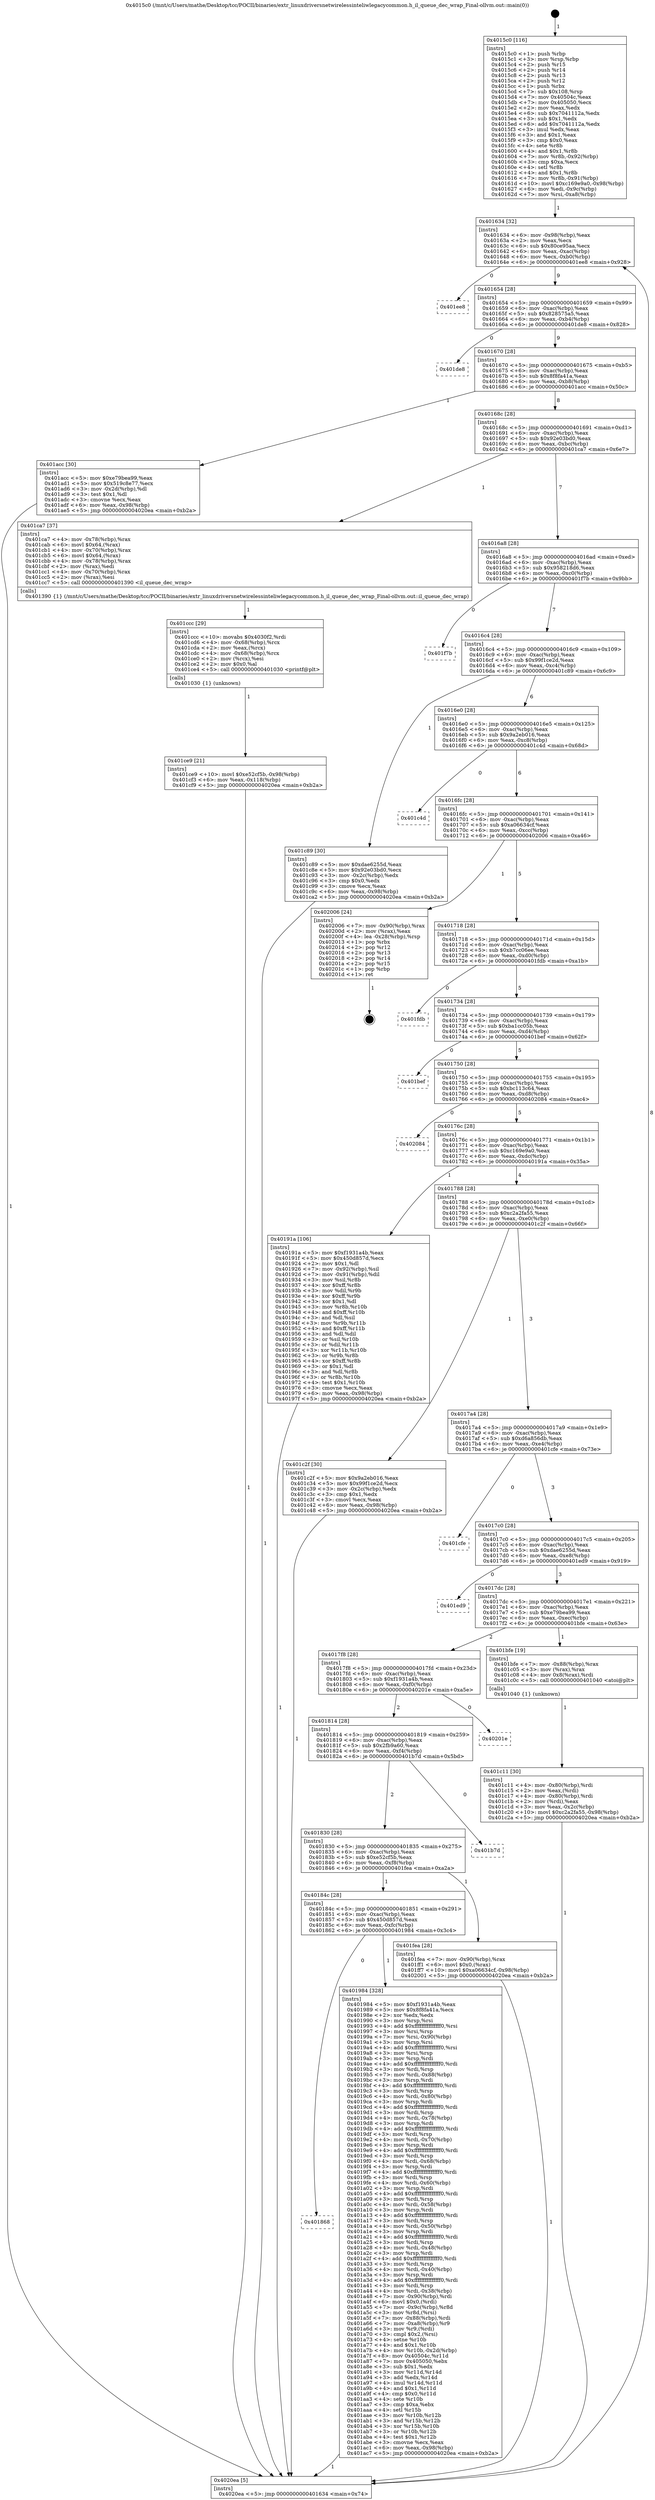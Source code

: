 digraph "0x4015c0" {
  label = "0x4015c0 (/mnt/c/Users/mathe/Desktop/tcc/POCII/binaries/extr_linuxdriversnetwirelessinteliwlegacycommon.h_il_queue_dec_wrap_Final-ollvm.out::main(0))"
  labelloc = "t"
  node[shape=record]

  Entry [label="",width=0.3,height=0.3,shape=circle,fillcolor=black,style=filled]
  "0x401634" [label="{
     0x401634 [32]\l
     | [instrs]\l
     &nbsp;&nbsp;0x401634 \<+6\>: mov -0x98(%rbp),%eax\l
     &nbsp;&nbsp;0x40163a \<+2\>: mov %eax,%ecx\l
     &nbsp;&nbsp;0x40163c \<+6\>: sub $0x80ce95aa,%ecx\l
     &nbsp;&nbsp;0x401642 \<+6\>: mov %eax,-0xac(%rbp)\l
     &nbsp;&nbsp;0x401648 \<+6\>: mov %ecx,-0xb0(%rbp)\l
     &nbsp;&nbsp;0x40164e \<+6\>: je 0000000000401ee8 \<main+0x928\>\l
  }"]
  "0x401ee8" [label="{
     0x401ee8\l
  }", style=dashed]
  "0x401654" [label="{
     0x401654 [28]\l
     | [instrs]\l
     &nbsp;&nbsp;0x401654 \<+5\>: jmp 0000000000401659 \<main+0x99\>\l
     &nbsp;&nbsp;0x401659 \<+6\>: mov -0xac(%rbp),%eax\l
     &nbsp;&nbsp;0x40165f \<+5\>: sub $0x828575a5,%eax\l
     &nbsp;&nbsp;0x401664 \<+6\>: mov %eax,-0xb4(%rbp)\l
     &nbsp;&nbsp;0x40166a \<+6\>: je 0000000000401de8 \<main+0x828\>\l
  }"]
  Exit [label="",width=0.3,height=0.3,shape=circle,fillcolor=black,style=filled,peripheries=2]
  "0x401de8" [label="{
     0x401de8\l
  }", style=dashed]
  "0x401670" [label="{
     0x401670 [28]\l
     | [instrs]\l
     &nbsp;&nbsp;0x401670 \<+5\>: jmp 0000000000401675 \<main+0xb5\>\l
     &nbsp;&nbsp;0x401675 \<+6\>: mov -0xac(%rbp),%eax\l
     &nbsp;&nbsp;0x40167b \<+5\>: sub $0x8f8fa41a,%eax\l
     &nbsp;&nbsp;0x401680 \<+6\>: mov %eax,-0xb8(%rbp)\l
     &nbsp;&nbsp;0x401686 \<+6\>: je 0000000000401acc \<main+0x50c\>\l
  }"]
  "0x401ce9" [label="{
     0x401ce9 [21]\l
     | [instrs]\l
     &nbsp;&nbsp;0x401ce9 \<+10\>: movl $0xe52cf5b,-0x98(%rbp)\l
     &nbsp;&nbsp;0x401cf3 \<+6\>: mov %eax,-0x118(%rbp)\l
     &nbsp;&nbsp;0x401cf9 \<+5\>: jmp 00000000004020ea \<main+0xb2a\>\l
  }"]
  "0x401acc" [label="{
     0x401acc [30]\l
     | [instrs]\l
     &nbsp;&nbsp;0x401acc \<+5\>: mov $0xe79bea99,%eax\l
     &nbsp;&nbsp;0x401ad1 \<+5\>: mov $0x519c8e77,%ecx\l
     &nbsp;&nbsp;0x401ad6 \<+3\>: mov -0x2d(%rbp),%dl\l
     &nbsp;&nbsp;0x401ad9 \<+3\>: test $0x1,%dl\l
     &nbsp;&nbsp;0x401adc \<+3\>: cmovne %ecx,%eax\l
     &nbsp;&nbsp;0x401adf \<+6\>: mov %eax,-0x98(%rbp)\l
     &nbsp;&nbsp;0x401ae5 \<+5\>: jmp 00000000004020ea \<main+0xb2a\>\l
  }"]
  "0x40168c" [label="{
     0x40168c [28]\l
     | [instrs]\l
     &nbsp;&nbsp;0x40168c \<+5\>: jmp 0000000000401691 \<main+0xd1\>\l
     &nbsp;&nbsp;0x401691 \<+6\>: mov -0xac(%rbp),%eax\l
     &nbsp;&nbsp;0x401697 \<+5\>: sub $0x92e03bd0,%eax\l
     &nbsp;&nbsp;0x40169c \<+6\>: mov %eax,-0xbc(%rbp)\l
     &nbsp;&nbsp;0x4016a2 \<+6\>: je 0000000000401ca7 \<main+0x6e7\>\l
  }"]
  "0x401ccc" [label="{
     0x401ccc [29]\l
     | [instrs]\l
     &nbsp;&nbsp;0x401ccc \<+10\>: movabs $0x4030f2,%rdi\l
     &nbsp;&nbsp;0x401cd6 \<+4\>: mov -0x68(%rbp),%rcx\l
     &nbsp;&nbsp;0x401cda \<+2\>: mov %eax,(%rcx)\l
     &nbsp;&nbsp;0x401cdc \<+4\>: mov -0x68(%rbp),%rcx\l
     &nbsp;&nbsp;0x401ce0 \<+2\>: mov (%rcx),%esi\l
     &nbsp;&nbsp;0x401ce2 \<+2\>: mov $0x0,%al\l
     &nbsp;&nbsp;0x401ce4 \<+5\>: call 0000000000401030 \<printf@plt\>\l
     | [calls]\l
     &nbsp;&nbsp;0x401030 \{1\} (unknown)\l
  }"]
  "0x401ca7" [label="{
     0x401ca7 [37]\l
     | [instrs]\l
     &nbsp;&nbsp;0x401ca7 \<+4\>: mov -0x78(%rbp),%rax\l
     &nbsp;&nbsp;0x401cab \<+6\>: movl $0x64,(%rax)\l
     &nbsp;&nbsp;0x401cb1 \<+4\>: mov -0x70(%rbp),%rax\l
     &nbsp;&nbsp;0x401cb5 \<+6\>: movl $0x64,(%rax)\l
     &nbsp;&nbsp;0x401cbb \<+4\>: mov -0x78(%rbp),%rax\l
     &nbsp;&nbsp;0x401cbf \<+2\>: mov (%rax),%edi\l
     &nbsp;&nbsp;0x401cc1 \<+4\>: mov -0x70(%rbp),%rax\l
     &nbsp;&nbsp;0x401cc5 \<+2\>: mov (%rax),%esi\l
     &nbsp;&nbsp;0x401cc7 \<+5\>: call 0000000000401390 \<il_queue_dec_wrap\>\l
     | [calls]\l
     &nbsp;&nbsp;0x401390 \{1\} (/mnt/c/Users/mathe/Desktop/tcc/POCII/binaries/extr_linuxdriversnetwirelessinteliwlegacycommon.h_il_queue_dec_wrap_Final-ollvm.out::il_queue_dec_wrap)\l
  }"]
  "0x4016a8" [label="{
     0x4016a8 [28]\l
     | [instrs]\l
     &nbsp;&nbsp;0x4016a8 \<+5\>: jmp 00000000004016ad \<main+0xed\>\l
     &nbsp;&nbsp;0x4016ad \<+6\>: mov -0xac(%rbp),%eax\l
     &nbsp;&nbsp;0x4016b3 \<+5\>: sub $0x958218d6,%eax\l
     &nbsp;&nbsp;0x4016b8 \<+6\>: mov %eax,-0xc0(%rbp)\l
     &nbsp;&nbsp;0x4016be \<+6\>: je 0000000000401f7b \<main+0x9bb\>\l
  }"]
  "0x401c11" [label="{
     0x401c11 [30]\l
     | [instrs]\l
     &nbsp;&nbsp;0x401c11 \<+4\>: mov -0x80(%rbp),%rdi\l
     &nbsp;&nbsp;0x401c15 \<+2\>: mov %eax,(%rdi)\l
     &nbsp;&nbsp;0x401c17 \<+4\>: mov -0x80(%rbp),%rdi\l
     &nbsp;&nbsp;0x401c1b \<+2\>: mov (%rdi),%eax\l
     &nbsp;&nbsp;0x401c1d \<+3\>: mov %eax,-0x2c(%rbp)\l
     &nbsp;&nbsp;0x401c20 \<+10\>: movl $0xc2a2fa55,-0x98(%rbp)\l
     &nbsp;&nbsp;0x401c2a \<+5\>: jmp 00000000004020ea \<main+0xb2a\>\l
  }"]
  "0x401f7b" [label="{
     0x401f7b\l
  }", style=dashed]
  "0x4016c4" [label="{
     0x4016c4 [28]\l
     | [instrs]\l
     &nbsp;&nbsp;0x4016c4 \<+5\>: jmp 00000000004016c9 \<main+0x109\>\l
     &nbsp;&nbsp;0x4016c9 \<+6\>: mov -0xac(%rbp),%eax\l
     &nbsp;&nbsp;0x4016cf \<+5\>: sub $0x99f1ce2d,%eax\l
     &nbsp;&nbsp;0x4016d4 \<+6\>: mov %eax,-0xc4(%rbp)\l
     &nbsp;&nbsp;0x4016da \<+6\>: je 0000000000401c89 \<main+0x6c9\>\l
  }"]
  "0x401868" [label="{
     0x401868\l
  }", style=dashed]
  "0x401c89" [label="{
     0x401c89 [30]\l
     | [instrs]\l
     &nbsp;&nbsp;0x401c89 \<+5\>: mov $0xdae6255d,%eax\l
     &nbsp;&nbsp;0x401c8e \<+5\>: mov $0x92e03bd0,%ecx\l
     &nbsp;&nbsp;0x401c93 \<+3\>: mov -0x2c(%rbp),%edx\l
     &nbsp;&nbsp;0x401c96 \<+3\>: cmp $0x0,%edx\l
     &nbsp;&nbsp;0x401c99 \<+3\>: cmove %ecx,%eax\l
     &nbsp;&nbsp;0x401c9c \<+6\>: mov %eax,-0x98(%rbp)\l
     &nbsp;&nbsp;0x401ca2 \<+5\>: jmp 00000000004020ea \<main+0xb2a\>\l
  }"]
  "0x4016e0" [label="{
     0x4016e0 [28]\l
     | [instrs]\l
     &nbsp;&nbsp;0x4016e0 \<+5\>: jmp 00000000004016e5 \<main+0x125\>\l
     &nbsp;&nbsp;0x4016e5 \<+6\>: mov -0xac(%rbp),%eax\l
     &nbsp;&nbsp;0x4016eb \<+5\>: sub $0x9a2eb016,%eax\l
     &nbsp;&nbsp;0x4016f0 \<+6\>: mov %eax,-0xc8(%rbp)\l
     &nbsp;&nbsp;0x4016f6 \<+6\>: je 0000000000401c4d \<main+0x68d\>\l
  }"]
  "0x401984" [label="{
     0x401984 [328]\l
     | [instrs]\l
     &nbsp;&nbsp;0x401984 \<+5\>: mov $0xf1931a4b,%eax\l
     &nbsp;&nbsp;0x401989 \<+5\>: mov $0x8f8fa41a,%ecx\l
     &nbsp;&nbsp;0x40198e \<+2\>: xor %edx,%edx\l
     &nbsp;&nbsp;0x401990 \<+3\>: mov %rsp,%rsi\l
     &nbsp;&nbsp;0x401993 \<+4\>: add $0xfffffffffffffff0,%rsi\l
     &nbsp;&nbsp;0x401997 \<+3\>: mov %rsi,%rsp\l
     &nbsp;&nbsp;0x40199a \<+7\>: mov %rsi,-0x90(%rbp)\l
     &nbsp;&nbsp;0x4019a1 \<+3\>: mov %rsp,%rsi\l
     &nbsp;&nbsp;0x4019a4 \<+4\>: add $0xfffffffffffffff0,%rsi\l
     &nbsp;&nbsp;0x4019a8 \<+3\>: mov %rsi,%rsp\l
     &nbsp;&nbsp;0x4019ab \<+3\>: mov %rsp,%rdi\l
     &nbsp;&nbsp;0x4019ae \<+4\>: add $0xfffffffffffffff0,%rdi\l
     &nbsp;&nbsp;0x4019b2 \<+3\>: mov %rdi,%rsp\l
     &nbsp;&nbsp;0x4019b5 \<+7\>: mov %rdi,-0x88(%rbp)\l
     &nbsp;&nbsp;0x4019bc \<+3\>: mov %rsp,%rdi\l
     &nbsp;&nbsp;0x4019bf \<+4\>: add $0xfffffffffffffff0,%rdi\l
     &nbsp;&nbsp;0x4019c3 \<+3\>: mov %rdi,%rsp\l
     &nbsp;&nbsp;0x4019c6 \<+4\>: mov %rdi,-0x80(%rbp)\l
     &nbsp;&nbsp;0x4019ca \<+3\>: mov %rsp,%rdi\l
     &nbsp;&nbsp;0x4019cd \<+4\>: add $0xfffffffffffffff0,%rdi\l
     &nbsp;&nbsp;0x4019d1 \<+3\>: mov %rdi,%rsp\l
     &nbsp;&nbsp;0x4019d4 \<+4\>: mov %rdi,-0x78(%rbp)\l
     &nbsp;&nbsp;0x4019d8 \<+3\>: mov %rsp,%rdi\l
     &nbsp;&nbsp;0x4019db \<+4\>: add $0xfffffffffffffff0,%rdi\l
     &nbsp;&nbsp;0x4019df \<+3\>: mov %rdi,%rsp\l
     &nbsp;&nbsp;0x4019e2 \<+4\>: mov %rdi,-0x70(%rbp)\l
     &nbsp;&nbsp;0x4019e6 \<+3\>: mov %rsp,%rdi\l
     &nbsp;&nbsp;0x4019e9 \<+4\>: add $0xfffffffffffffff0,%rdi\l
     &nbsp;&nbsp;0x4019ed \<+3\>: mov %rdi,%rsp\l
     &nbsp;&nbsp;0x4019f0 \<+4\>: mov %rdi,-0x68(%rbp)\l
     &nbsp;&nbsp;0x4019f4 \<+3\>: mov %rsp,%rdi\l
     &nbsp;&nbsp;0x4019f7 \<+4\>: add $0xfffffffffffffff0,%rdi\l
     &nbsp;&nbsp;0x4019fb \<+3\>: mov %rdi,%rsp\l
     &nbsp;&nbsp;0x4019fe \<+4\>: mov %rdi,-0x60(%rbp)\l
     &nbsp;&nbsp;0x401a02 \<+3\>: mov %rsp,%rdi\l
     &nbsp;&nbsp;0x401a05 \<+4\>: add $0xfffffffffffffff0,%rdi\l
     &nbsp;&nbsp;0x401a09 \<+3\>: mov %rdi,%rsp\l
     &nbsp;&nbsp;0x401a0c \<+4\>: mov %rdi,-0x58(%rbp)\l
     &nbsp;&nbsp;0x401a10 \<+3\>: mov %rsp,%rdi\l
     &nbsp;&nbsp;0x401a13 \<+4\>: add $0xfffffffffffffff0,%rdi\l
     &nbsp;&nbsp;0x401a17 \<+3\>: mov %rdi,%rsp\l
     &nbsp;&nbsp;0x401a1a \<+4\>: mov %rdi,-0x50(%rbp)\l
     &nbsp;&nbsp;0x401a1e \<+3\>: mov %rsp,%rdi\l
     &nbsp;&nbsp;0x401a21 \<+4\>: add $0xfffffffffffffff0,%rdi\l
     &nbsp;&nbsp;0x401a25 \<+3\>: mov %rdi,%rsp\l
     &nbsp;&nbsp;0x401a28 \<+4\>: mov %rdi,-0x48(%rbp)\l
     &nbsp;&nbsp;0x401a2c \<+3\>: mov %rsp,%rdi\l
     &nbsp;&nbsp;0x401a2f \<+4\>: add $0xfffffffffffffff0,%rdi\l
     &nbsp;&nbsp;0x401a33 \<+3\>: mov %rdi,%rsp\l
     &nbsp;&nbsp;0x401a36 \<+4\>: mov %rdi,-0x40(%rbp)\l
     &nbsp;&nbsp;0x401a3a \<+3\>: mov %rsp,%rdi\l
     &nbsp;&nbsp;0x401a3d \<+4\>: add $0xfffffffffffffff0,%rdi\l
     &nbsp;&nbsp;0x401a41 \<+3\>: mov %rdi,%rsp\l
     &nbsp;&nbsp;0x401a44 \<+4\>: mov %rdi,-0x38(%rbp)\l
     &nbsp;&nbsp;0x401a48 \<+7\>: mov -0x90(%rbp),%rdi\l
     &nbsp;&nbsp;0x401a4f \<+6\>: movl $0x0,(%rdi)\l
     &nbsp;&nbsp;0x401a55 \<+7\>: mov -0x9c(%rbp),%r8d\l
     &nbsp;&nbsp;0x401a5c \<+3\>: mov %r8d,(%rsi)\l
     &nbsp;&nbsp;0x401a5f \<+7\>: mov -0x88(%rbp),%rdi\l
     &nbsp;&nbsp;0x401a66 \<+7\>: mov -0xa8(%rbp),%r9\l
     &nbsp;&nbsp;0x401a6d \<+3\>: mov %r9,(%rdi)\l
     &nbsp;&nbsp;0x401a70 \<+3\>: cmpl $0x2,(%rsi)\l
     &nbsp;&nbsp;0x401a73 \<+4\>: setne %r10b\l
     &nbsp;&nbsp;0x401a77 \<+4\>: and $0x1,%r10b\l
     &nbsp;&nbsp;0x401a7b \<+4\>: mov %r10b,-0x2d(%rbp)\l
     &nbsp;&nbsp;0x401a7f \<+8\>: mov 0x40504c,%r11d\l
     &nbsp;&nbsp;0x401a87 \<+7\>: mov 0x405050,%ebx\l
     &nbsp;&nbsp;0x401a8e \<+3\>: sub $0x1,%edx\l
     &nbsp;&nbsp;0x401a91 \<+3\>: mov %r11d,%r14d\l
     &nbsp;&nbsp;0x401a94 \<+3\>: add %edx,%r14d\l
     &nbsp;&nbsp;0x401a97 \<+4\>: imul %r14d,%r11d\l
     &nbsp;&nbsp;0x401a9b \<+4\>: and $0x1,%r11d\l
     &nbsp;&nbsp;0x401a9f \<+4\>: cmp $0x0,%r11d\l
     &nbsp;&nbsp;0x401aa3 \<+4\>: sete %r10b\l
     &nbsp;&nbsp;0x401aa7 \<+3\>: cmp $0xa,%ebx\l
     &nbsp;&nbsp;0x401aaa \<+4\>: setl %r15b\l
     &nbsp;&nbsp;0x401aae \<+3\>: mov %r10b,%r12b\l
     &nbsp;&nbsp;0x401ab1 \<+3\>: and %r15b,%r12b\l
     &nbsp;&nbsp;0x401ab4 \<+3\>: xor %r15b,%r10b\l
     &nbsp;&nbsp;0x401ab7 \<+3\>: or %r10b,%r12b\l
     &nbsp;&nbsp;0x401aba \<+4\>: test $0x1,%r12b\l
     &nbsp;&nbsp;0x401abe \<+3\>: cmovne %ecx,%eax\l
     &nbsp;&nbsp;0x401ac1 \<+6\>: mov %eax,-0x98(%rbp)\l
     &nbsp;&nbsp;0x401ac7 \<+5\>: jmp 00000000004020ea \<main+0xb2a\>\l
  }"]
  "0x401c4d" [label="{
     0x401c4d\l
  }", style=dashed]
  "0x4016fc" [label="{
     0x4016fc [28]\l
     | [instrs]\l
     &nbsp;&nbsp;0x4016fc \<+5\>: jmp 0000000000401701 \<main+0x141\>\l
     &nbsp;&nbsp;0x401701 \<+6\>: mov -0xac(%rbp),%eax\l
     &nbsp;&nbsp;0x401707 \<+5\>: sub $0xa06634cf,%eax\l
     &nbsp;&nbsp;0x40170c \<+6\>: mov %eax,-0xcc(%rbp)\l
     &nbsp;&nbsp;0x401712 \<+6\>: je 0000000000402006 \<main+0xa46\>\l
  }"]
  "0x40184c" [label="{
     0x40184c [28]\l
     | [instrs]\l
     &nbsp;&nbsp;0x40184c \<+5\>: jmp 0000000000401851 \<main+0x291\>\l
     &nbsp;&nbsp;0x401851 \<+6\>: mov -0xac(%rbp),%eax\l
     &nbsp;&nbsp;0x401857 \<+5\>: sub $0x450d857d,%eax\l
     &nbsp;&nbsp;0x40185c \<+6\>: mov %eax,-0xfc(%rbp)\l
     &nbsp;&nbsp;0x401862 \<+6\>: je 0000000000401984 \<main+0x3c4\>\l
  }"]
  "0x402006" [label="{
     0x402006 [24]\l
     | [instrs]\l
     &nbsp;&nbsp;0x402006 \<+7\>: mov -0x90(%rbp),%rax\l
     &nbsp;&nbsp;0x40200d \<+2\>: mov (%rax),%eax\l
     &nbsp;&nbsp;0x40200f \<+4\>: lea -0x28(%rbp),%rsp\l
     &nbsp;&nbsp;0x402013 \<+1\>: pop %rbx\l
     &nbsp;&nbsp;0x402014 \<+2\>: pop %r12\l
     &nbsp;&nbsp;0x402016 \<+2\>: pop %r13\l
     &nbsp;&nbsp;0x402018 \<+2\>: pop %r14\l
     &nbsp;&nbsp;0x40201a \<+2\>: pop %r15\l
     &nbsp;&nbsp;0x40201c \<+1\>: pop %rbp\l
     &nbsp;&nbsp;0x40201d \<+1\>: ret\l
  }"]
  "0x401718" [label="{
     0x401718 [28]\l
     | [instrs]\l
     &nbsp;&nbsp;0x401718 \<+5\>: jmp 000000000040171d \<main+0x15d\>\l
     &nbsp;&nbsp;0x40171d \<+6\>: mov -0xac(%rbp),%eax\l
     &nbsp;&nbsp;0x401723 \<+5\>: sub $0xb7cc06ee,%eax\l
     &nbsp;&nbsp;0x401728 \<+6\>: mov %eax,-0xd0(%rbp)\l
     &nbsp;&nbsp;0x40172e \<+6\>: je 0000000000401fdb \<main+0xa1b\>\l
  }"]
  "0x401fea" [label="{
     0x401fea [28]\l
     | [instrs]\l
     &nbsp;&nbsp;0x401fea \<+7\>: mov -0x90(%rbp),%rax\l
     &nbsp;&nbsp;0x401ff1 \<+6\>: movl $0x0,(%rax)\l
     &nbsp;&nbsp;0x401ff7 \<+10\>: movl $0xa06634cf,-0x98(%rbp)\l
     &nbsp;&nbsp;0x402001 \<+5\>: jmp 00000000004020ea \<main+0xb2a\>\l
  }"]
  "0x401fdb" [label="{
     0x401fdb\l
  }", style=dashed]
  "0x401734" [label="{
     0x401734 [28]\l
     | [instrs]\l
     &nbsp;&nbsp;0x401734 \<+5\>: jmp 0000000000401739 \<main+0x179\>\l
     &nbsp;&nbsp;0x401739 \<+6\>: mov -0xac(%rbp),%eax\l
     &nbsp;&nbsp;0x40173f \<+5\>: sub $0xba1cc05b,%eax\l
     &nbsp;&nbsp;0x401744 \<+6\>: mov %eax,-0xd4(%rbp)\l
     &nbsp;&nbsp;0x40174a \<+6\>: je 0000000000401bef \<main+0x62f\>\l
  }"]
  "0x401830" [label="{
     0x401830 [28]\l
     | [instrs]\l
     &nbsp;&nbsp;0x401830 \<+5\>: jmp 0000000000401835 \<main+0x275\>\l
     &nbsp;&nbsp;0x401835 \<+6\>: mov -0xac(%rbp),%eax\l
     &nbsp;&nbsp;0x40183b \<+5\>: sub $0xe52cf5b,%eax\l
     &nbsp;&nbsp;0x401840 \<+6\>: mov %eax,-0xf8(%rbp)\l
     &nbsp;&nbsp;0x401846 \<+6\>: je 0000000000401fea \<main+0xa2a\>\l
  }"]
  "0x401bef" [label="{
     0x401bef\l
  }", style=dashed]
  "0x401750" [label="{
     0x401750 [28]\l
     | [instrs]\l
     &nbsp;&nbsp;0x401750 \<+5\>: jmp 0000000000401755 \<main+0x195\>\l
     &nbsp;&nbsp;0x401755 \<+6\>: mov -0xac(%rbp),%eax\l
     &nbsp;&nbsp;0x40175b \<+5\>: sub $0xbc113c64,%eax\l
     &nbsp;&nbsp;0x401760 \<+6\>: mov %eax,-0xd8(%rbp)\l
     &nbsp;&nbsp;0x401766 \<+6\>: je 0000000000402084 \<main+0xac4\>\l
  }"]
  "0x401b7d" [label="{
     0x401b7d\l
  }", style=dashed]
  "0x402084" [label="{
     0x402084\l
  }", style=dashed]
  "0x40176c" [label="{
     0x40176c [28]\l
     | [instrs]\l
     &nbsp;&nbsp;0x40176c \<+5\>: jmp 0000000000401771 \<main+0x1b1\>\l
     &nbsp;&nbsp;0x401771 \<+6\>: mov -0xac(%rbp),%eax\l
     &nbsp;&nbsp;0x401777 \<+5\>: sub $0xc169e9a0,%eax\l
     &nbsp;&nbsp;0x40177c \<+6\>: mov %eax,-0xdc(%rbp)\l
     &nbsp;&nbsp;0x401782 \<+6\>: je 000000000040191a \<main+0x35a\>\l
  }"]
  "0x401814" [label="{
     0x401814 [28]\l
     | [instrs]\l
     &nbsp;&nbsp;0x401814 \<+5\>: jmp 0000000000401819 \<main+0x259\>\l
     &nbsp;&nbsp;0x401819 \<+6\>: mov -0xac(%rbp),%eax\l
     &nbsp;&nbsp;0x40181f \<+5\>: sub $0x2fb9a60,%eax\l
     &nbsp;&nbsp;0x401824 \<+6\>: mov %eax,-0xf4(%rbp)\l
     &nbsp;&nbsp;0x40182a \<+6\>: je 0000000000401b7d \<main+0x5bd\>\l
  }"]
  "0x40191a" [label="{
     0x40191a [106]\l
     | [instrs]\l
     &nbsp;&nbsp;0x40191a \<+5\>: mov $0xf1931a4b,%eax\l
     &nbsp;&nbsp;0x40191f \<+5\>: mov $0x450d857d,%ecx\l
     &nbsp;&nbsp;0x401924 \<+2\>: mov $0x1,%dl\l
     &nbsp;&nbsp;0x401926 \<+7\>: mov -0x92(%rbp),%sil\l
     &nbsp;&nbsp;0x40192d \<+7\>: mov -0x91(%rbp),%dil\l
     &nbsp;&nbsp;0x401934 \<+3\>: mov %sil,%r8b\l
     &nbsp;&nbsp;0x401937 \<+4\>: xor $0xff,%r8b\l
     &nbsp;&nbsp;0x40193b \<+3\>: mov %dil,%r9b\l
     &nbsp;&nbsp;0x40193e \<+4\>: xor $0xff,%r9b\l
     &nbsp;&nbsp;0x401942 \<+3\>: xor $0x1,%dl\l
     &nbsp;&nbsp;0x401945 \<+3\>: mov %r8b,%r10b\l
     &nbsp;&nbsp;0x401948 \<+4\>: and $0xff,%r10b\l
     &nbsp;&nbsp;0x40194c \<+3\>: and %dl,%sil\l
     &nbsp;&nbsp;0x40194f \<+3\>: mov %r9b,%r11b\l
     &nbsp;&nbsp;0x401952 \<+4\>: and $0xff,%r11b\l
     &nbsp;&nbsp;0x401956 \<+3\>: and %dl,%dil\l
     &nbsp;&nbsp;0x401959 \<+3\>: or %sil,%r10b\l
     &nbsp;&nbsp;0x40195c \<+3\>: or %dil,%r11b\l
     &nbsp;&nbsp;0x40195f \<+3\>: xor %r11b,%r10b\l
     &nbsp;&nbsp;0x401962 \<+3\>: or %r9b,%r8b\l
     &nbsp;&nbsp;0x401965 \<+4\>: xor $0xff,%r8b\l
     &nbsp;&nbsp;0x401969 \<+3\>: or $0x1,%dl\l
     &nbsp;&nbsp;0x40196c \<+3\>: and %dl,%r8b\l
     &nbsp;&nbsp;0x40196f \<+3\>: or %r8b,%r10b\l
     &nbsp;&nbsp;0x401972 \<+4\>: test $0x1,%r10b\l
     &nbsp;&nbsp;0x401976 \<+3\>: cmovne %ecx,%eax\l
     &nbsp;&nbsp;0x401979 \<+6\>: mov %eax,-0x98(%rbp)\l
     &nbsp;&nbsp;0x40197f \<+5\>: jmp 00000000004020ea \<main+0xb2a\>\l
  }"]
  "0x401788" [label="{
     0x401788 [28]\l
     | [instrs]\l
     &nbsp;&nbsp;0x401788 \<+5\>: jmp 000000000040178d \<main+0x1cd\>\l
     &nbsp;&nbsp;0x40178d \<+6\>: mov -0xac(%rbp),%eax\l
     &nbsp;&nbsp;0x401793 \<+5\>: sub $0xc2a2fa55,%eax\l
     &nbsp;&nbsp;0x401798 \<+6\>: mov %eax,-0xe0(%rbp)\l
     &nbsp;&nbsp;0x40179e \<+6\>: je 0000000000401c2f \<main+0x66f\>\l
  }"]
  "0x4020ea" [label="{
     0x4020ea [5]\l
     | [instrs]\l
     &nbsp;&nbsp;0x4020ea \<+5\>: jmp 0000000000401634 \<main+0x74\>\l
  }"]
  "0x4015c0" [label="{
     0x4015c0 [116]\l
     | [instrs]\l
     &nbsp;&nbsp;0x4015c0 \<+1\>: push %rbp\l
     &nbsp;&nbsp;0x4015c1 \<+3\>: mov %rsp,%rbp\l
     &nbsp;&nbsp;0x4015c4 \<+2\>: push %r15\l
     &nbsp;&nbsp;0x4015c6 \<+2\>: push %r14\l
     &nbsp;&nbsp;0x4015c8 \<+2\>: push %r13\l
     &nbsp;&nbsp;0x4015ca \<+2\>: push %r12\l
     &nbsp;&nbsp;0x4015cc \<+1\>: push %rbx\l
     &nbsp;&nbsp;0x4015cd \<+7\>: sub $0x108,%rsp\l
     &nbsp;&nbsp;0x4015d4 \<+7\>: mov 0x40504c,%eax\l
     &nbsp;&nbsp;0x4015db \<+7\>: mov 0x405050,%ecx\l
     &nbsp;&nbsp;0x4015e2 \<+2\>: mov %eax,%edx\l
     &nbsp;&nbsp;0x4015e4 \<+6\>: sub $0x7041112a,%edx\l
     &nbsp;&nbsp;0x4015ea \<+3\>: sub $0x1,%edx\l
     &nbsp;&nbsp;0x4015ed \<+6\>: add $0x7041112a,%edx\l
     &nbsp;&nbsp;0x4015f3 \<+3\>: imul %edx,%eax\l
     &nbsp;&nbsp;0x4015f6 \<+3\>: and $0x1,%eax\l
     &nbsp;&nbsp;0x4015f9 \<+3\>: cmp $0x0,%eax\l
     &nbsp;&nbsp;0x4015fc \<+4\>: sete %r8b\l
     &nbsp;&nbsp;0x401600 \<+4\>: and $0x1,%r8b\l
     &nbsp;&nbsp;0x401604 \<+7\>: mov %r8b,-0x92(%rbp)\l
     &nbsp;&nbsp;0x40160b \<+3\>: cmp $0xa,%ecx\l
     &nbsp;&nbsp;0x40160e \<+4\>: setl %r8b\l
     &nbsp;&nbsp;0x401612 \<+4\>: and $0x1,%r8b\l
     &nbsp;&nbsp;0x401616 \<+7\>: mov %r8b,-0x91(%rbp)\l
     &nbsp;&nbsp;0x40161d \<+10\>: movl $0xc169e9a0,-0x98(%rbp)\l
     &nbsp;&nbsp;0x401627 \<+6\>: mov %edi,-0x9c(%rbp)\l
     &nbsp;&nbsp;0x40162d \<+7\>: mov %rsi,-0xa8(%rbp)\l
  }"]
  "0x40201e" [label="{
     0x40201e\l
  }", style=dashed]
  "0x401c2f" [label="{
     0x401c2f [30]\l
     | [instrs]\l
     &nbsp;&nbsp;0x401c2f \<+5\>: mov $0x9a2eb016,%eax\l
     &nbsp;&nbsp;0x401c34 \<+5\>: mov $0x99f1ce2d,%ecx\l
     &nbsp;&nbsp;0x401c39 \<+3\>: mov -0x2c(%rbp),%edx\l
     &nbsp;&nbsp;0x401c3c \<+3\>: cmp $0x1,%edx\l
     &nbsp;&nbsp;0x401c3f \<+3\>: cmovl %ecx,%eax\l
     &nbsp;&nbsp;0x401c42 \<+6\>: mov %eax,-0x98(%rbp)\l
     &nbsp;&nbsp;0x401c48 \<+5\>: jmp 00000000004020ea \<main+0xb2a\>\l
  }"]
  "0x4017a4" [label="{
     0x4017a4 [28]\l
     | [instrs]\l
     &nbsp;&nbsp;0x4017a4 \<+5\>: jmp 00000000004017a9 \<main+0x1e9\>\l
     &nbsp;&nbsp;0x4017a9 \<+6\>: mov -0xac(%rbp),%eax\l
     &nbsp;&nbsp;0x4017af \<+5\>: sub $0xd6a856db,%eax\l
     &nbsp;&nbsp;0x4017b4 \<+6\>: mov %eax,-0xe4(%rbp)\l
     &nbsp;&nbsp;0x4017ba \<+6\>: je 0000000000401cfe \<main+0x73e\>\l
  }"]
  "0x4017f8" [label="{
     0x4017f8 [28]\l
     | [instrs]\l
     &nbsp;&nbsp;0x4017f8 \<+5\>: jmp 00000000004017fd \<main+0x23d\>\l
     &nbsp;&nbsp;0x4017fd \<+6\>: mov -0xac(%rbp),%eax\l
     &nbsp;&nbsp;0x401803 \<+5\>: sub $0xf1931a4b,%eax\l
     &nbsp;&nbsp;0x401808 \<+6\>: mov %eax,-0xf0(%rbp)\l
     &nbsp;&nbsp;0x40180e \<+6\>: je 000000000040201e \<main+0xa5e\>\l
  }"]
  "0x401cfe" [label="{
     0x401cfe\l
  }", style=dashed]
  "0x4017c0" [label="{
     0x4017c0 [28]\l
     | [instrs]\l
     &nbsp;&nbsp;0x4017c0 \<+5\>: jmp 00000000004017c5 \<main+0x205\>\l
     &nbsp;&nbsp;0x4017c5 \<+6\>: mov -0xac(%rbp),%eax\l
     &nbsp;&nbsp;0x4017cb \<+5\>: sub $0xdae6255d,%eax\l
     &nbsp;&nbsp;0x4017d0 \<+6\>: mov %eax,-0xe8(%rbp)\l
     &nbsp;&nbsp;0x4017d6 \<+6\>: je 0000000000401ed9 \<main+0x919\>\l
  }"]
  "0x401bfe" [label="{
     0x401bfe [19]\l
     | [instrs]\l
     &nbsp;&nbsp;0x401bfe \<+7\>: mov -0x88(%rbp),%rax\l
     &nbsp;&nbsp;0x401c05 \<+3\>: mov (%rax),%rax\l
     &nbsp;&nbsp;0x401c08 \<+4\>: mov 0x8(%rax),%rdi\l
     &nbsp;&nbsp;0x401c0c \<+5\>: call 0000000000401040 \<atoi@plt\>\l
     | [calls]\l
     &nbsp;&nbsp;0x401040 \{1\} (unknown)\l
  }"]
  "0x401ed9" [label="{
     0x401ed9\l
  }", style=dashed]
  "0x4017dc" [label="{
     0x4017dc [28]\l
     | [instrs]\l
     &nbsp;&nbsp;0x4017dc \<+5\>: jmp 00000000004017e1 \<main+0x221\>\l
     &nbsp;&nbsp;0x4017e1 \<+6\>: mov -0xac(%rbp),%eax\l
     &nbsp;&nbsp;0x4017e7 \<+5\>: sub $0xe79bea99,%eax\l
     &nbsp;&nbsp;0x4017ec \<+6\>: mov %eax,-0xec(%rbp)\l
     &nbsp;&nbsp;0x4017f2 \<+6\>: je 0000000000401bfe \<main+0x63e\>\l
  }"]
  Entry -> "0x4015c0" [label=" 1"]
  "0x401634" -> "0x401ee8" [label=" 0"]
  "0x401634" -> "0x401654" [label=" 9"]
  "0x402006" -> Exit [label=" 1"]
  "0x401654" -> "0x401de8" [label=" 0"]
  "0x401654" -> "0x401670" [label=" 9"]
  "0x401fea" -> "0x4020ea" [label=" 1"]
  "0x401670" -> "0x401acc" [label=" 1"]
  "0x401670" -> "0x40168c" [label=" 8"]
  "0x401ce9" -> "0x4020ea" [label=" 1"]
  "0x40168c" -> "0x401ca7" [label=" 1"]
  "0x40168c" -> "0x4016a8" [label=" 7"]
  "0x401ccc" -> "0x401ce9" [label=" 1"]
  "0x4016a8" -> "0x401f7b" [label=" 0"]
  "0x4016a8" -> "0x4016c4" [label=" 7"]
  "0x401ca7" -> "0x401ccc" [label=" 1"]
  "0x4016c4" -> "0x401c89" [label=" 1"]
  "0x4016c4" -> "0x4016e0" [label=" 6"]
  "0x401c2f" -> "0x4020ea" [label=" 1"]
  "0x4016e0" -> "0x401c4d" [label=" 0"]
  "0x4016e0" -> "0x4016fc" [label=" 6"]
  "0x401c11" -> "0x4020ea" [label=" 1"]
  "0x4016fc" -> "0x402006" [label=" 1"]
  "0x4016fc" -> "0x401718" [label=" 5"]
  "0x401acc" -> "0x4020ea" [label=" 1"]
  "0x401718" -> "0x401fdb" [label=" 0"]
  "0x401718" -> "0x401734" [label=" 5"]
  "0x401984" -> "0x4020ea" [label=" 1"]
  "0x401734" -> "0x401bef" [label=" 0"]
  "0x401734" -> "0x401750" [label=" 5"]
  "0x40184c" -> "0x401868" [label=" 0"]
  "0x401750" -> "0x402084" [label=" 0"]
  "0x401750" -> "0x40176c" [label=" 5"]
  "0x40184c" -> "0x401984" [label=" 1"]
  "0x40176c" -> "0x40191a" [label=" 1"]
  "0x40176c" -> "0x401788" [label=" 4"]
  "0x40191a" -> "0x4020ea" [label=" 1"]
  "0x4015c0" -> "0x401634" [label=" 1"]
  "0x4020ea" -> "0x401634" [label=" 8"]
  "0x401830" -> "0x40184c" [label=" 1"]
  "0x401788" -> "0x401c2f" [label=" 1"]
  "0x401788" -> "0x4017a4" [label=" 3"]
  "0x401830" -> "0x401fea" [label=" 1"]
  "0x4017a4" -> "0x401cfe" [label=" 0"]
  "0x4017a4" -> "0x4017c0" [label=" 3"]
  "0x401814" -> "0x401830" [label=" 2"]
  "0x4017c0" -> "0x401ed9" [label=" 0"]
  "0x4017c0" -> "0x4017dc" [label=" 3"]
  "0x401814" -> "0x401b7d" [label=" 0"]
  "0x4017dc" -> "0x401bfe" [label=" 1"]
  "0x4017dc" -> "0x4017f8" [label=" 2"]
  "0x401c89" -> "0x4020ea" [label=" 1"]
  "0x4017f8" -> "0x40201e" [label=" 0"]
  "0x4017f8" -> "0x401814" [label=" 2"]
  "0x401bfe" -> "0x401c11" [label=" 1"]
}
